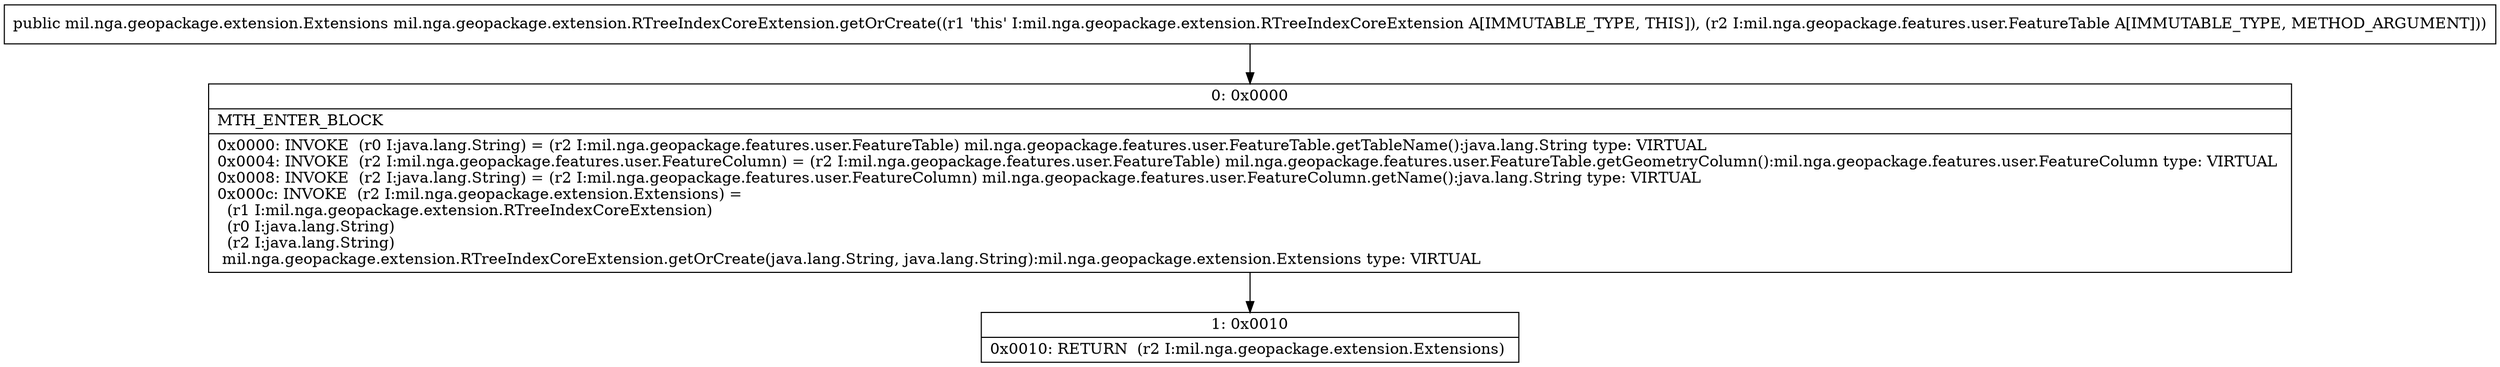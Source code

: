 digraph "CFG formil.nga.geopackage.extension.RTreeIndexCoreExtension.getOrCreate(Lmil\/nga\/geopackage\/features\/user\/FeatureTable;)Lmil\/nga\/geopackage\/extension\/Extensions;" {
Node_0 [shape=record,label="{0\:\ 0x0000|MTH_ENTER_BLOCK\l|0x0000: INVOKE  (r0 I:java.lang.String) = (r2 I:mil.nga.geopackage.features.user.FeatureTable) mil.nga.geopackage.features.user.FeatureTable.getTableName():java.lang.String type: VIRTUAL \l0x0004: INVOKE  (r2 I:mil.nga.geopackage.features.user.FeatureColumn) = (r2 I:mil.nga.geopackage.features.user.FeatureTable) mil.nga.geopackage.features.user.FeatureTable.getGeometryColumn():mil.nga.geopackage.features.user.FeatureColumn type: VIRTUAL \l0x0008: INVOKE  (r2 I:java.lang.String) = (r2 I:mil.nga.geopackage.features.user.FeatureColumn) mil.nga.geopackage.features.user.FeatureColumn.getName():java.lang.String type: VIRTUAL \l0x000c: INVOKE  (r2 I:mil.nga.geopackage.extension.Extensions) = \l  (r1 I:mil.nga.geopackage.extension.RTreeIndexCoreExtension)\l  (r0 I:java.lang.String)\l  (r2 I:java.lang.String)\l mil.nga.geopackage.extension.RTreeIndexCoreExtension.getOrCreate(java.lang.String, java.lang.String):mil.nga.geopackage.extension.Extensions type: VIRTUAL \l}"];
Node_1 [shape=record,label="{1\:\ 0x0010|0x0010: RETURN  (r2 I:mil.nga.geopackage.extension.Extensions) \l}"];
MethodNode[shape=record,label="{public mil.nga.geopackage.extension.Extensions mil.nga.geopackage.extension.RTreeIndexCoreExtension.getOrCreate((r1 'this' I:mil.nga.geopackage.extension.RTreeIndexCoreExtension A[IMMUTABLE_TYPE, THIS]), (r2 I:mil.nga.geopackage.features.user.FeatureTable A[IMMUTABLE_TYPE, METHOD_ARGUMENT])) }"];
MethodNode -> Node_0;
Node_0 -> Node_1;
}

